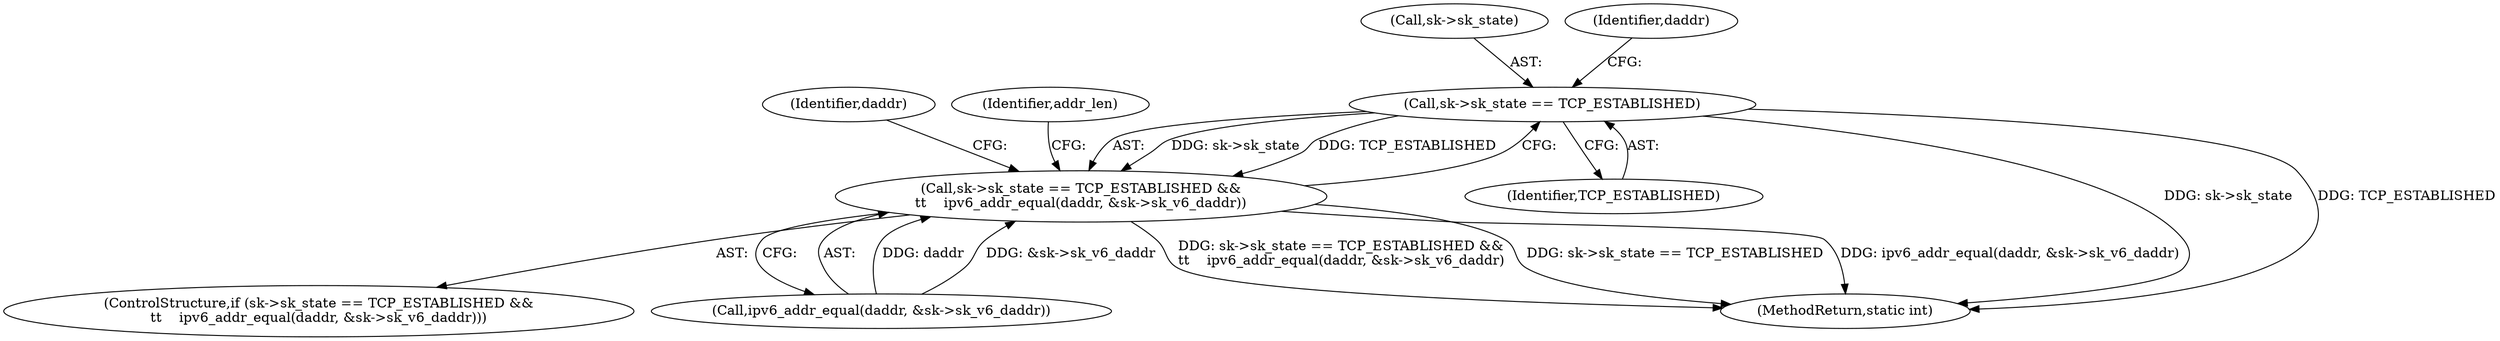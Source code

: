 digraph "0_linux_45f6fad84cc305103b28d73482b344d7f5b76f39_13@pointer" {
"1000292" [label="(Call,sk->sk_state == TCP_ESTABLISHED)"];
"1000291" [label="(Call,sk->sk_state == TCP_ESTABLISHED &&\n\t\t    ipv6_addr_equal(daddr, &sk->sk_v6_daddr))"];
"1000292" [label="(Call,sk->sk_state == TCP_ESTABLISHED)"];
"1000296" [label="(Identifier,TCP_ESTABLISHED)"];
"1000297" [label="(Call,ipv6_addr_equal(daddr, &sk->sk_v6_daddr))"];
"1000291" [label="(Call,sk->sk_state == TCP_ESTABLISHED &&\n\t\t    ipv6_addr_equal(daddr, &sk->sk_v6_daddr))"];
"1000293" [label="(Call,sk->sk_state)"];
"1000304" [label="(Identifier,daddr)"];
"1000312" [label="(Identifier,addr_len)"];
"1000290" [label="(ControlStructure,if (sk->sk_state == TCP_ESTABLISHED &&\n\t\t    ipv6_addr_equal(daddr, &sk->sk_v6_daddr)))"];
"1000298" [label="(Identifier,daddr)"];
"1000738" [label="(MethodReturn,static int)"];
"1000292" -> "1000291"  [label="AST: "];
"1000292" -> "1000296"  [label="CFG: "];
"1000293" -> "1000292"  [label="AST: "];
"1000296" -> "1000292"  [label="AST: "];
"1000298" -> "1000292"  [label="CFG: "];
"1000291" -> "1000292"  [label="CFG: "];
"1000292" -> "1000738"  [label="DDG: sk->sk_state"];
"1000292" -> "1000738"  [label="DDG: TCP_ESTABLISHED"];
"1000292" -> "1000291"  [label="DDG: sk->sk_state"];
"1000292" -> "1000291"  [label="DDG: TCP_ESTABLISHED"];
"1000291" -> "1000290"  [label="AST: "];
"1000291" -> "1000297"  [label="CFG: "];
"1000297" -> "1000291"  [label="AST: "];
"1000304" -> "1000291"  [label="CFG: "];
"1000312" -> "1000291"  [label="CFG: "];
"1000291" -> "1000738"  [label="DDG: sk->sk_state == TCP_ESTABLISHED &&\n\t\t    ipv6_addr_equal(daddr, &sk->sk_v6_daddr)"];
"1000291" -> "1000738"  [label="DDG: sk->sk_state == TCP_ESTABLISHED"];
"1000291" -> "1000738"  [label="DDG: ipv6_addr_equal(daddr, &sk->sk_v6_daddr)"];
"1000297" -> "1000291"  [label="DDG: daddr"];
"1000297" -> "1000291"  [label="DDG: &sk->sk_v6_daddr"];
}
